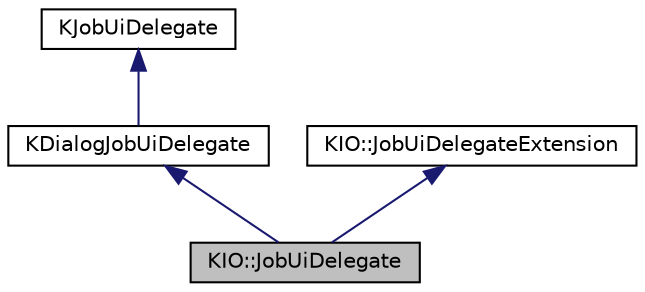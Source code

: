 digraph "KIO::JobUiDelegate"
{
  edge [fontname="Helvetica",fontsize="10",labelfontname="Helvetica",labelfontsize="10"];
  node [fontname="Helvetica",fontsize="10",shape=record];
  Node0 [label="KIO::JobUiDelegate",height=0.2,width=0.4,color="black", fillcolor="grey75", style="filled", fontcolor="black"];
  Node1 -> Node0 [dir="back",color="midnightblue",fontsize="10",style="solid",fontname="Helvetica"];
  Node1 [label="KDialogJobUiDelegate",height=0.2,width=0.4,color="black", fillcolor="white", style="filled",URL="D:/Users/anthony/Documents/MINGW-KDE-Frameworks/frameworks/kjobwidgets-5.26.0/html/KJobWidgets.tags$classKDialogJobUiDelegate.html"];
  Node2 -> Node1 [dir="back",color="midnightblue",fontsize="10",style="solid",fontname="Helvetica"];
  Node2 [label="KJobUiDelegate",height=0.2,width=0.4,color="black", fillcolor="white", style="filled",URL="D:/Users/anthony/Documents/MINGW-KDE-Frameworks/frameworks/kcoreaddons-5.26.0/html/KCoreAddons.tags$classKJobUiDelegate.html"];
  Node3 -> Node0 [dir="back",color="midnightblue",fontsize="10",style="solid",fontname="Helvetica"];
  Node3 [label="KIO::JobUiDelegateExtension",height=0.2,width=0.4,color="black", fillcolor="white", style="filled",URL="$classKIO_1_1JobUiDelegateExtension.html",tooltip="An abstract class defining interaction with users from KIO jobs: "];
}
